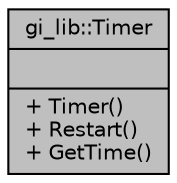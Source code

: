 digraph "gi_lib::Timer"
{
  edge [fontname="Helvetica",fontsize="10",labelfontname="Helvetica",labelfontsize="10"];
  node [fontname="Helvetica",fontsize="10",shape=record];
  Node1 [label="{gi_lib::Timer\n||+ Timer()\l+ Restart()\l+ GetTime()\l}",height=0.2,width=0.4,color="black", fillcolor="grey75", style="filled", fontcolor="black"];
}
